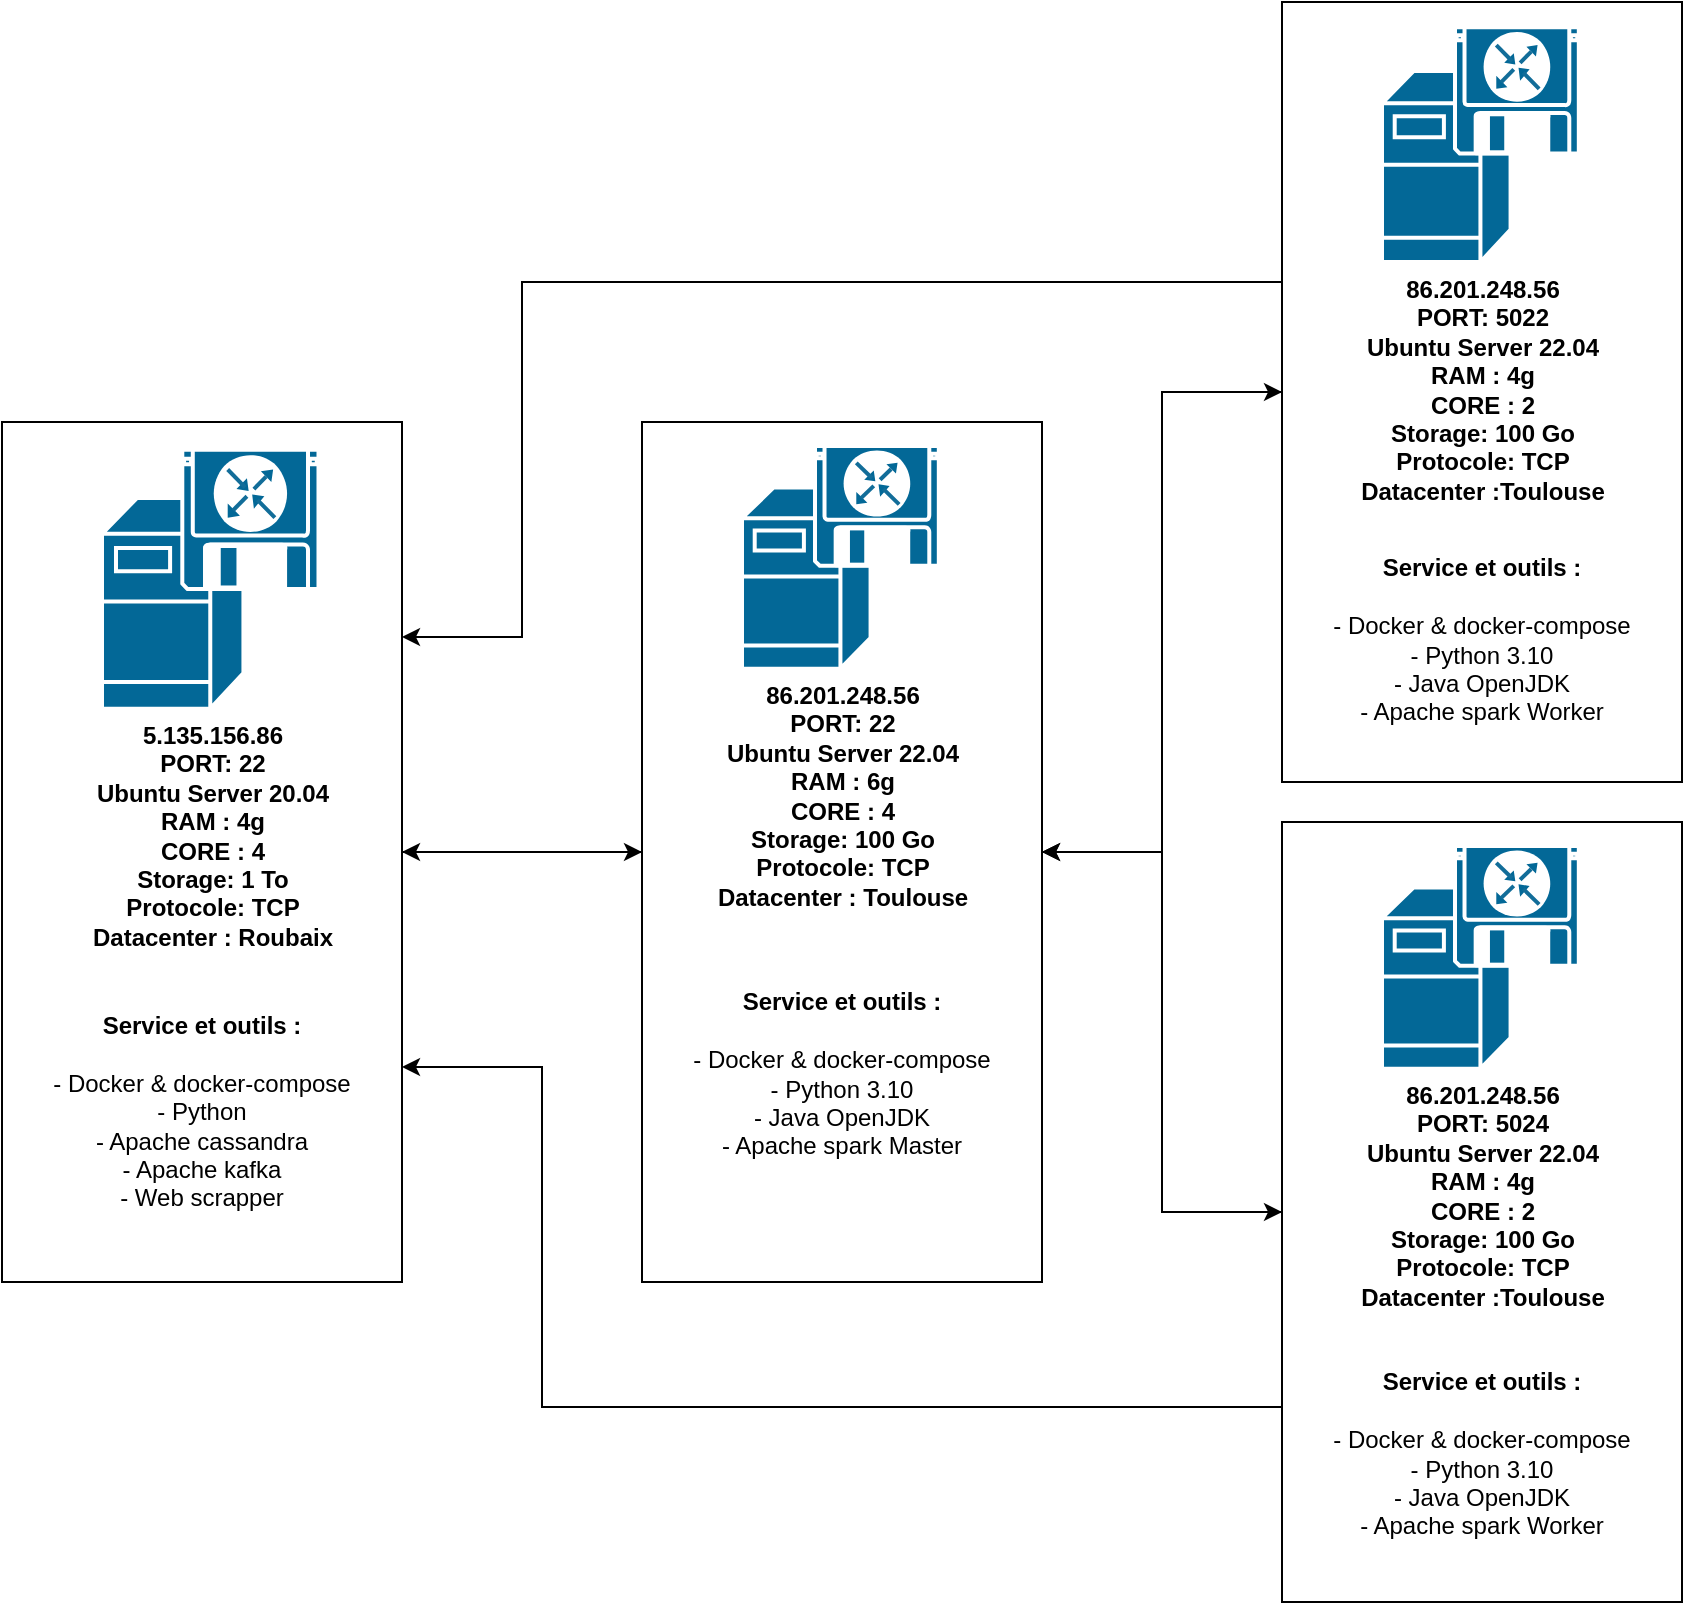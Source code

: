 <mxfile version="21.2.1" type="device">
  <diagram name="Page-1" id="c37626ed-c26b-45fb-9056-f9ebc6bb27b6">
    <mxGraphModel dx="1434" dy="795" grid="1" gridSize="10" guides="1" tooltips="1" connect="1" arrows="1" fold="1" page="1" pageScale="1" pageWidth="1100" pageHeight="850" background="none" math="0" shadow="0">
      <root>
        <mxCell id="0" />
        <mxCell id="1" parent="0" />
        <mxCell id="hsMjp_QjGmwOjwaJ58GV-10" value="" style="group" vertex="1" connectable="0" parent="1">
          <mxGeometry x="70" y="220" width="200" height="430" as="geometry" />
        </mxCell>
        <mxCell id="hsMjp_QjGmwOjwaJ58GV-24" style="edgeStyle=orthogonalEdgeStyle;rounded=0;orthogonalLoop=1;jettySize=auto;html=1;exitX=1;exitY=0.5;exitDx=0;exitDy=0;" edge="1" parent="hsMjp_QjGmwOjwaJ58GV-10" source="hsMjp_QjGmwOjwaJ58GV-8">
          <mxGeometry relative="1" as="geometry">
            <mxPoint x="320" y="215.0" as="targetPoint" />
          </mxGeometry>
        </mxCell>
        <mxCell id="hsMjp_QjGmwOjwaJ58GV-8" value="" style="whiteSpace=wrap;html=1;rounded=0;glass=0;shadow=0;" vertex="1" parent="hsMjp_QjGmwOjwaJ58GV-10">
          <mxGeometry width="200" height="430.0" as="geometry" />
        </mxCell>
        <mxCell id="hsMjp_QjGmwOjwaJ58GV-2" value="&lt;div&gt;&lt;b&gt;5.135.156.86&lt;br&gt;&lt;/b&gt;&lt;/div&gt;&lt;div&gt;&lt;b&gt;PORT: 22&lt;/b&gt;&lt;/div&gt;&lt;div&gt;&lt;b&gt;Ubuntu Server 20.04&lt;/b&gt;&lt;/div&gt;&lt;div&gt;&lt;b&gt;RAM : 4g&lt;/b&gt;&lt;/div&gt;&lt;div&gt;&lt;b&gt;CORE : 4&lt;br&gt;&lt;/b&gt;&lt;/div&gt;&lt;div&gt;&lt;b&gt;Storage: 1 To&lt;/b&gt;&lt;/div&gt;&lt;div&gt;&lt;b&gt;Protocole: TCP&lt;/b&gt;&lt;/div&gt;&lt;div&gt;&lt;b&gt;Datacenter : Roubaix&lt;br&gt;&lt;/b&gt;&lt;/div&gt;" style="shape=mxgraph.cisco.servers.software_based_server;sketch=0;html=1;pointerEvents=1;dashed=0;fillColor=#036897;strokeColor=#ffffff;strokeWidth=2;verticalLabelPosition=bottom;verticalAlign=top;align=center;outlineConnect=0;" vertex="1" parent="hsMjp_QjGmwOjwaJ58GV-10">
          <mxGeometry x="50" y="13.03" width="110" height="130.3" as="geometry" />
        </mxCell>
        <mxCell id="hsMjp_QjGmwOjwaJ58GV-9" value="&lt;div&gt;&lt;b&gt;Service et outils :&lt;/b&gt;&lt;/div&gt;&lt;div&gt;&lt;b&gt;&lt;br&gt;&lt;/b&gt;&lt;/div&gt;&lt;div&gt;- Docker &amp;amp; docker-compose&lt;br&gt;&lt;/div&gt;&lt;div&gt;- Python&lt;/div&gt;&lt;div&gt;- Apache cassandra&lt;/div&gt;&lt;div&gt;- Apache kafka&lt;/div&gt;&lt;div&gt;- Web scrapper&lt;br&gt;&lt;/div&gt;" style="text;html=1;strokeColor=none;fillColor=none;align=center;verticalAlign=middle;whiteSpace=wrap;rounded=0;" vertex="1" parent="hsMjp_QjGmwOjwaJ58GV-10">
          <mxGeometry x="10" y="280.004" width="180" height="130.303" as="geometry" />
        </mxCell>
        <mxCell id="hsMjp_QjGmwOjwaJ58GV-11" value="" style="group" vertex="1" connectable="0" parent="1">
          <mxGeometry x="390" y="220" width="200" height="430" as="geometry" />
        </mxCell>
        <mxCell id="hsMjp_QjGmwOjwaJ58GV-12" value="" style="whiteSpace=wrap;html=1;rounded=0;glass=0;shadow=0;" vertex="1" parent="hsMjp_QjGmwOjwaJ58GV-11">
          <mxGeometry width="200" height="430" as="geometry" />
        </mxCell>
        <mxCell id="hsMjp_QjGmwOjwaJ58GV-13" value="&lt;div&gt;&lt;b&gt;86.201.248.56&lt;/b&gt;&lt;b&gt;&lt;/b&gt;&lt;/div&gt;&lt;div&gt;&lt;b&gt;PORT: 22&lt;/b&gt;&lt;/div&gt;&lt;div&gt;&lt;b&gt;Ubuntu Server 22.04&lt;/b&gt;&lt;/div&gt;&lt;div&gt;&lt;b&gt;RAM : 6g&lt;/b&gt;&lt;/div&gt;&lt;div&gt;&lt;b&gt;CORE : 4&lt;br&gt;&lt;/b&gt;&lt;/div&gt;&lt;div&gt;&lt;b&gt;Storage: 100 Go&lt;br&gt;&lt;/b&gt;&lt;/div&gt;&lt;div&gt;&lt;b&gt;Protocole: TCP&lt;/b&gt;&lt;/div&gt;&lt;div&gt;&lt;b&gt;Datacenter : Toulouse&lt;/b&gt;&lt;/div&gt;" style="shape=mxgraph.cisco.servers.software_based_server;sketch=0;html=1;pointerEvents=1;dashed=0;fillColor=#036897;strokeColor=#ffffff;strokeWidth=2;verticalLabelPosition=bottom;verticalAlign=top;align=center;outlineConnect=0;" vertex="1" parent="hsMjp_QjGmwOjwaJ58GV-11">
          <mxGeometry x="50" y="11.21" width="100" height="112.12" as="geometry" />
        </mxCell>
        <mxCell id="hsMjp_QjGmwOjwaJ58GV-14" value="&lt;div&gt;&lt;b&gt;Service et outils :&lt;/b&gt;&lt;/div&gt;&lt;div&gt;&lt;b&gt;&lt;br&gt;&lt;/b&gt;&lt;/div&gt;&lt;div&gt;- Docker &amp;amp; docker-compose&lt;br&gt;&lt;/div&gt;&lt;div&gt;- Python 3.10&lt;/div&gt;&lt;div&gt;- Java OpenJDK&lt;br&gt;&lt;/div&gt;&lt;div&gt;- Apache spark Master&lt;br&gt;&lt;/div&gt;" style="text;html=1;strokeColor=none;fillColor=none;align=center;verticalAlign=middle;whiteSpace=wrap;rounded=0;" vertex="1" parent="hsMjp_QjGmwOjwaJ58GV-11">
          <mxGeometry x="10" y="270.002" width="180" height="112.121" as="geometry" />
        </mxCell>
        <mxCell id="hsMjp_QjGmwOjwaJ58GV-16" value="" style="group" vertex="1" connectable="0" parent="1">
          <mxGeometry x="710" y="10" width="200" height="390" as="geometry" />
        </mxCell>
        <mxCell id="hsMjp_QjGmwOjwaJ58GV-17" value="" style="whiteSpace=wrap;html=1;rounded=0;glass=0;shadow=0;" vertex="1" parent="hsMjp_QjGmwOjwaJ58GV-16">
          <mxGeometry width="200" height="390.0" as="geometry" />
        </mxCell>
        <mxCell id="hsMjp_QjGmwOjwaJ58GV-18" value="&lt;div&gt;&lt;b&gt;86.201.248.56&lt;/b&gt;&lt;b&gt;&lt;/b&gt;&lt;/div&gt;&lt;div&gt;&lt;b&gt;PORT: &lt;/b&gt;&lt;b&gt;5022&lt;/b&gt;&lt;/div&gt;&lt;div&gt;&lt;b&gt;Ubuntu Server 22.04&lt;/b&gt;&lt;/div&gt;&lt;div&gt;&lt;b&gt;RAM : 4g&lt;/b&gt;&lt;/div&gt;&lt;div&gt;&lt;b&gt;CORE : 2&lt;br&gt;&lt;/b&gt;&lt;/div&gt;&lt;div&gt;&lt;b&gt;Storage: 100 Go&lt;/b&gt;&lt;/div&gt;&lt;div&gt;&lt;b&gt;Protocole: TCP&lt;/b&gt;&lt;/div&gt;&lt;div&gt;&lt;b&gt;Datacenter :Toulouse&lt;/b&gt;&lt;/div&gt;" style="shape=mxgraph.cisco.servers.software_based_server;sketch=0;html=1;pointerEvents=1;dashed=0;fillColor=#036897;strokeColor=#ffffff;strokeWidth=2;verticalLabelPosition=bottom;verticalAlign=top;align=center;outlineConnect=0;" vertex="1" parent="hsMjp_QjGmwOjwaJ58GV-16">
          <mxGeometry x="50" y="11.82" width="100" height="118.18" as="geometry" />
        </mxCell>
        <mxCell id="hsMjp_QjGmwOjwaJ58GV-19" value="&lt;div&gt;&lt;b&gt;Service et outils :&lt;/b&gt;&lt;/div&gt;&lt;div&gt;&lt;b&gt;&lt;br&gt;&lt;/b&gt;&lt;/div&gt;&lt;div&gt;- Docker &amp;amp; docker-compose&lt;br&gt;&lt;/div&gt;&lt;div&gt;- Python 3.10&lt;/div&gt;&lt;div&gt;- Java OpenJDK&lt;/div&gt;&lt;div&gt;- Apache spark Worker&lt;br&gt;&lt;/div&gt;" style="text;html=1;strokeColor=none;fillColor=none;align=center;verticalAlign=middle;whiteSpace=wrap;rounded=0;" vertex="1" parent="hsMjp_QjGmwOjwaJ58GV-16">
          <mxGeometry x="10" y="260.004" width="180" height="118.182" as="geometry" />
        </mxCell>
        <mxCell id="hsMjp_QjGmwOjwaJ58GV-20" value="" style="group" vertex="1" connectable="0" parent="1">
          <mxGeometry x="710" y="420" width="200" height="390" as="geometry" />
        </mxCell>
        <mxCell id="hsMjp_QjGmwOjwaJ58GV-21" value="" style="whiteSpace=wrap;html=1;rounded=0;glass=0;shadow=0;" vertex="1" parent="hsMjp_QjGmwOjwaJ58GV-20">
          <mxGeometry width="200" height="390" as="geometry" />
        </mxCell>
        <mxCell id="hsMjp_QjGmwOjwaJ58GV-22" value="&lt;div&gt;&lt;b&gt;86.201.248.56&lt;/b&gt;&lt;b&gt;&lt;/b&gt;&lt;/div&gt;&lt;div&gt;&lt;b&gt;PORT: &lt;/b&gt;&lt;b&gt;5024&lt;/b&gt;&lt;/div&gt;&lt;div&gt;&lt;b&gt;Ubuntu Server 22.04&lt;/b&gt;&lt;/div&gt;&lt;div&gt;&lt;b&gt;RAM : 4g&lt;/b&gt;&lt;/div&gt;&lt;div&gt;&lt;b&gt;CORE : 2&lt;br&gt;&lt;/b&gt;&lt;/div&gt;&lt;div&gt;&lt;b&gt;Storage: 100 Go&lt;/b&gt;&lt;/div&gt;&lt;div&gt;&lt;b&gt;Protocole: TCP&lt;/b&gt;&lt;/div&gt;&lt;div&gt;&lt;b&gt;Datacenter :Toulouse&lt;/b&gt;&lt;/div&gt;" style="shape=mxgraph.cisco.servers.software_based_server;sketch=0;html=1;pointerEvents=1;dashed=0;fillColor=#036897;strokeColor=#ffffff;strokeWidth=2;verticalLabelPosition=bottom;verticalAlign=top;align=center;outlineConnect=0;" vertex="1" parent="hsMjp_QjGmwOjwaJ58GV-20">
          <mxGeometry x="50" y="11.21" width="100" height="112.12" as="geometry" />
        </mxCell>
        <mxCell id="hsMjp_QjGmwOjwaJ58GV-23" value="&lt;div&gt;&lt;b&gt;Service et outils :&lt;/b&gt;&lt;/div&gt;&lt;div&gt;&lt;b&gt;&lt;br&gt;&lt;/b&gt;&lt;/div&gt;&lt;div&gt;- Docker &amp;amp; docker-compose&lt;br&gt;&lt;/div&gt;&lt;div&gt;- Python 3.10&lt;/div&gt;&lt;div&gt;- Java OpenJDK&lt;/div&gt;&lt;div&gt;- Apache spark Worker&lt;br&gt;&lt;/div&gt;" style="text;html=1;strokeColor=none;fillColor=none;align=center;verticalAlign=middle;whiteSpace=wrap;rounded=0;" vertex="1" parent="hsMjp_QjGmwOjwaJ58GV-20">
          <mxGeometry x="10" y="260.002" width="180" height="112.121" as="geometry" />
        </mxCell>
        <mxCell id="hsMjp_QjGmwOjwaJ58GV-25" style="edgeStyle=orthogonalEdgeStyle;rounded=0;orthogonalLoop=1;jettySize=auto;html=1;exitX=0;exitY=0.5;exitDx=0;exitDy=0;" edge="1" parent="1" source="hsMjp_QjGmwOjwaJ58GV-12" target="hsMjp_QjGmwOjwaJ58GV-8">
          <mxGeometry relative="1" as="geometry" />
        </mxCell>
        <mxCell id="hsMjp_QjGmwOjwaJ58GV-26" style="edgeStyle=orthogonalEdgeStyle;rounded=0;orthogonalLoop=1;jettySize=auto;html=1;exitX=1;exitY=0.5;exitDx=0;exitDy=0;entryX=0;entryY=0.5;entryDx=0;entryDy=0;" edge="1" parent="1" source="hsMjp_QjGmwOjwaJ58GV-12" target="hsMjp_QjGmwOjwaJ58GV-17">
          <mxGeometry relative="1" as="geometry" />
        </mxCell>
        <mxCell id="hsMjp_QjGmwOjwaJ58GV-29" style="edgeStyle=orthogonalEdgeStyle;rounded=0;orthogonalLoop=1;jettySize=auto;html=1;exitX=1;exitY=0.5;exitDx=0;exitDy=0;entryX=0;entryY=0.5;entryDx=0;entryDy=0;" edge="1" parent="1" source="hsMjp_QjGmwOjwaJ58GV-12" target="hsMjp_QjGmwOjwaJ58GV-21">
          <mxGeometry relative="1" as="geometry" />
        </mxCell>
        <mxCell id="hsMjp_QjGmwOjwaJ58GV-30" style="edgeStyle=orthogonalEdgeStyle;rounded=0;orthogonalLoop=1;jettySize=auto;html=1;exitX=0;exitY=0.5;exitDx=0;exitDy=0;entryX=1;entryY=0.5;entryDx=0;entryDy=0;" edge="1" parent="1" source="hsMjp_QjGmwOjwaJ58GV-21" target="hsMjp_QjGmwOjwaJ58GV-12">
          <mxGeometry relative="1" as="geometry" />
        </mxCell>
        <mxCell id="hsMjp_QjGmwOjwaJ58GV-32" style="edgeStyle=orthogonalEdgeStyle;rounded=0;orthogonalLoop=1;jettySize=auto;html=1;exitX=0;exitY=0.5;exitDx=0;exitDy=0;entryX=1;entryY=0.5;entryDx=0;entryDy=0;" edge="1" parent="1" source="hsMjp_QjGmwOjwaJ58GV-17" target="hsMjp_QjGmwOjwaJ58GV-12">
          <mxGeometry relative="1" as="geometry" />
        </mxCell>
        <mxCell id="hsMjp_QjGmwOjwaJ58GV-33" style="edgeStyle=orthogonalEdgeStyle;rounded=0;orthogonalLoop=1;jettySize=auto;html=1;exitX=0;exitY=0.5;exitDx=0;exitDy=0;entryX=1;entryY=0.25;entryDx=0;entryDy=0;" edge="1" parent="1" source="hsMjp_QjGmwOjwaJ58GV-17" target="hsMjp_QjGmwOjwaJ58GV-8">
          <mxGeometry relative="1" as="geometry">
            <Array as="points">
              <mxPoint x="710" y="150" />
              <mxPoint x="330" y="150" />
              <mxPoint x="330" y="328" />
            </Array>
          </mxGeometry>
        </mxCell>
        <mxCell id="hsMjp_QjGmwOjwaJ58GV-36" style="edgeStyle=orthogonalEdgeStyle;rounded=0;orthogonalLoop=1;jettySize=auto;html=1;exitX=0;exitY=0.75;exitDx=0;exitDy=0;entryX=1;entryY=0.75;entryDx=0;entryDy=0;" edge="1" parent="1" source="hsMjp_QjGmwOjwaJ58GV-21" target="hsMjp_QjGmwOjwaJ58GV-8">
          <mxGeometry relative="1" as="geometry">
            <Array as="points">
              <mxPoint x="340" y="712" />
              <mxPoint x="340" y="543" />
            </Array>
          </mxGeometry>
        </mxCell>
      </root>
    </mxGraphModel>
  </diagram>
</mxfile>
